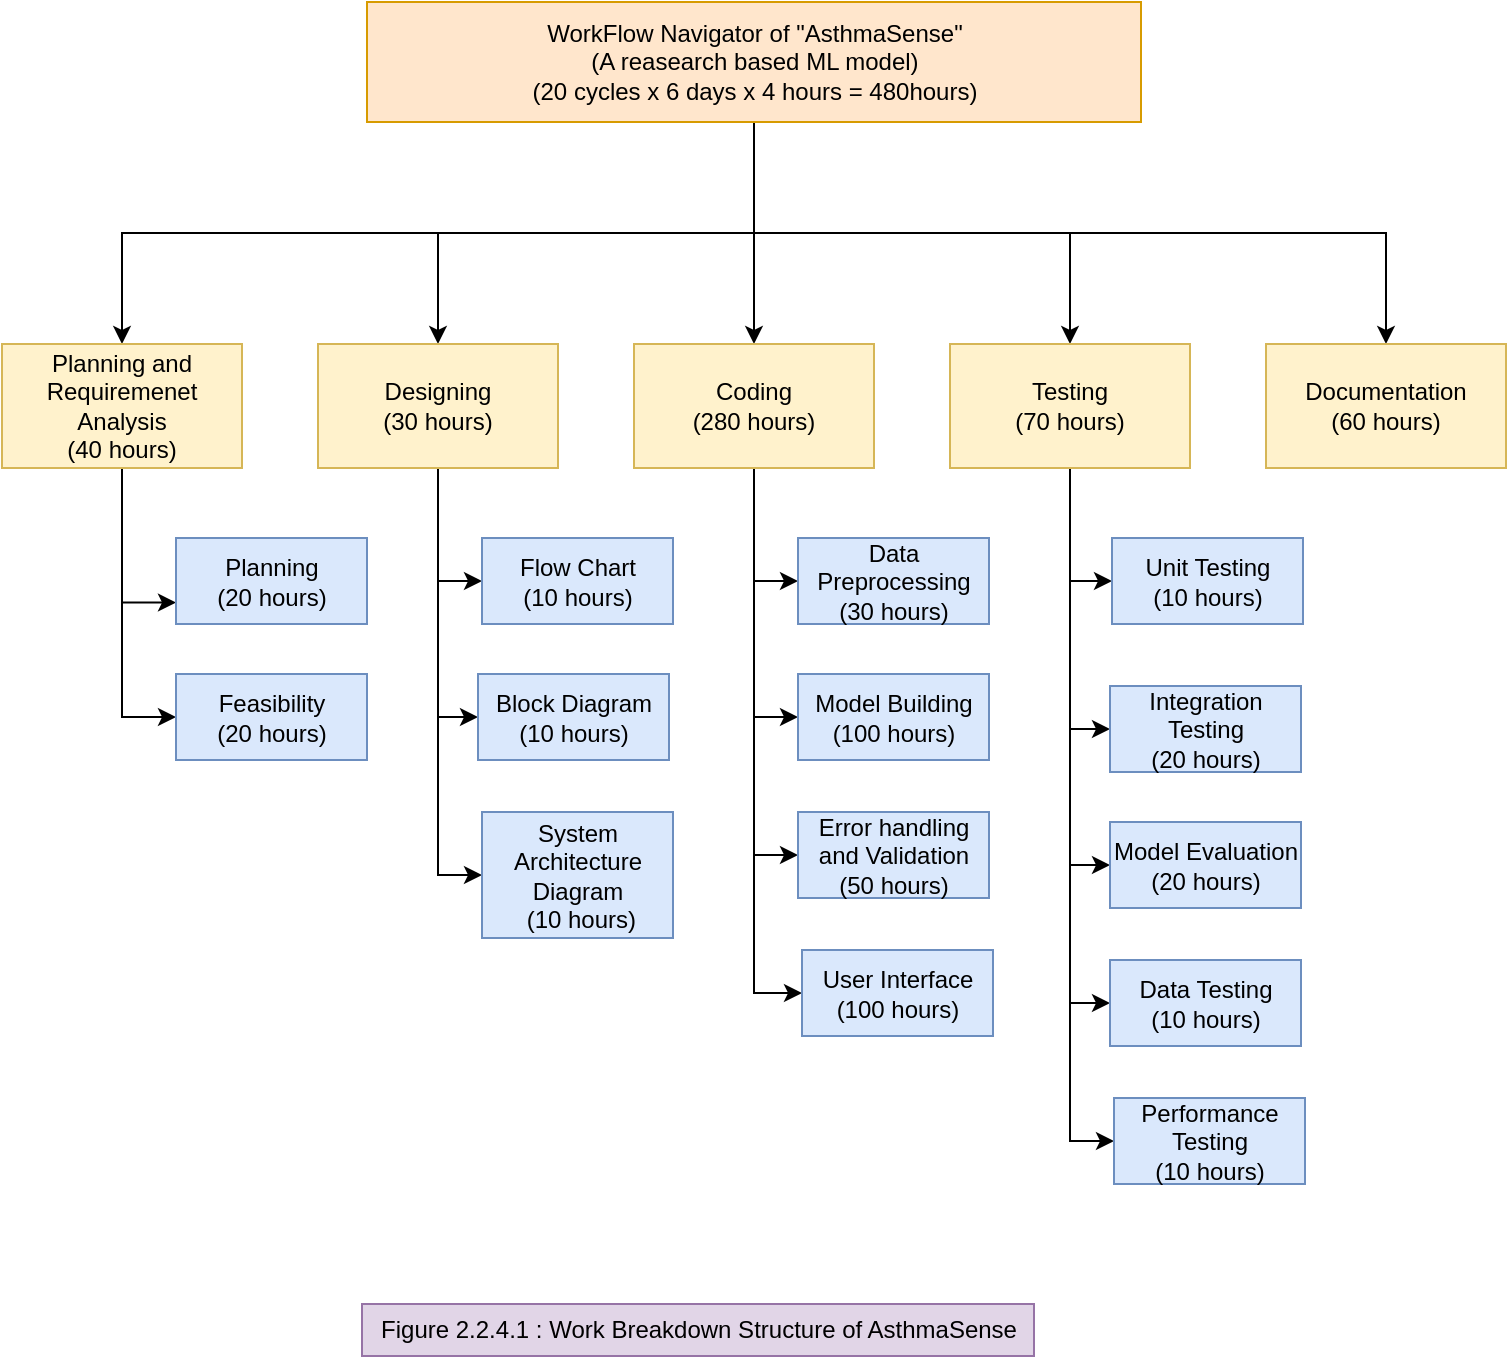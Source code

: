 <mxfile version="27.0.2">
  <diagram name="Page-1" id="NnBz1qYvu4d5HJ9JuOkY">
    <mxGraphModel dx="1028" dy="659" grid="0" gridSize="10" guides="1" tooltips="1" connect="1" arrows="1" fold="1" page="1" pageScale="1" pageWidth="827" pageHeight="1169" math="0" shadow="0">
      <root>
        <mxCell id="0" />
        <mxCell id="1" parent="0" />
        <mxCell id="V6zdbAI0bMIcwcF6ffVk-7" style="edgeStyle=orthogonalEdgeStyle;rounded=0;orthogonalLoop=1;jettySize=auto;html=1;exitX=0.5;exitY=1;exitDx=0;exitDy=0;entryX=0.5;entryY=0;entryDx=0;entryDy=0;" parent="1" source="V6zdbAI0bMIcwcF6ffVk-1" target="V6zdbAI0bMIcwcF6ffVk-4" edge="1">
          <mxGeometry relative="1" as="geometry" />
        </mxCell>
        <mxCell id="V6zdbAI0bMIcwcF6ffVk-9" style="edgeStyle=orthogonalEdgeStyle;rounded=0;orthogonalLoop=1;jettySize=auto;html=1;exitX=0.5;exitY=1;exitDx=0;exitDy=0;entryX=0.5;entryY=0;entryDx=0;entryDy=0;" parent="1" source="V6zdbAI0bMIcwcF6ffVk-1" target="V6zdbAI0bMIcwcF6ffVk-2" edge="1">
          <mxGeometry relative="1" as="geometry" />
        </mxCell>
        <mxCell id="V6zdbAI0bMIcwcF6ffVk-10" style="edgeStyle=orthogonalEdgeStyle;rounded=0;orthogonalLoop=1;jettySize=auto;html=1;exitX=0.5;exitY=1;exitDx=0;exitDy=0;" parent="1" source="V6zdbAI0bMIcwcF6ffVk-1" target="V6zdbAI0bMIcwcF6ffVk-3" edge="1">
          <mxGeometry relative="1" as="geometry" />
        </mxCell>
        <mxCell id="V6zdbAI0bMIcwcF6ffVk-11" style="edgeStyle=orthogonalEdgeStyle;rounded=0;orthogonalLoop=1;jettySize=auto;html=1;exitX=0.5;exitY=1;exitDx=0;exitDy=0;entryX=0.5;entryY=0;entryDx=0;entryDy=0;" parent="1" source="V6zdbAI0bMIcwcF6ffVk-1" target="V6zdbAI0bMIcwcF6ffVk-5" edge="1">
          <mxGeometry relative="1" as="geometry" />
        </mxCell>
        <mxCell id="V6zdbAI0bMIcwcF6ffVk-12" style="edgeStyle=orthogonalEdgeStyle;rounded=0;orthogonalLoop=1;jettySize=auto;html=1;exitX=0.5;exitY=1;exitDx=0;exitDy=0;entryX=0.5;entryY=0;entryDx=0;entryDy=0;" parent="1" source="V6zdbAI0bMIcwcF6ffVk-1" target="V6zdbAI0bMIcwcF6ffVk-6" edge="1">
          <mxGeometry relative="1" as="geometry" />
        </mxCell>
        <mxCell id="V6zdbAI0bMIcwcF6ffVk-1" value="WorkFlow Navigator of &quot;AsthmaSense&quot;&lt;div&gt;(A reasearch based ML model)&lt;br&gt;&lt;div&gt;(20 cycles x 6 days x 4 hours = 480hours)&lt;/div&gt;&lt;/div&gt;" style="rounded=0;whiteSpace=wrap;html=1;fillColor=#ffe6cc;strokeColor=#d79b00;" parent="1" vertex="1">
          <mxGeometry x="248.5" y="83" width="387" height="60" as="geometry" />
        </mxCell>
        <mxCell id="V6zdbAI0bMIcwcF6ffVk-17" style="edgeStyle=orthogonalEdgeStyle;rounded=0;orthogonalLoop=1;jettySize=auto;html=1;exitX=0.5;exitY=1;exitDx=0;exitDy=0;entryX=0;entryY=0.75;entryDx=0;entryDy=0;" parent="1" source="V6zdbAI0bMIcwcF6ffVk-2" target="V6zdbAI0bMIcwcF6ffVk-13" edge="1">
          <mxGeometry relative="1" as="geometry" />
        </mxCell>
        <mxCell id="V6zdbAI0bMIcwcF6ffVk-18" style="edgeStyle=orthogonalEdgeStyle;rounded=0;orthogonalLoop=1;jettySize=auto;html=1;exitX=0.5;exitY=1;exitDx=0;exitDy=0;entryX=0;entryY=0.5;entryDx=0;entryDy=0;" parent="1" source="V6zdbAI0bMIcwcF6ffVk-2" target="V6zdbAI0bMIcwcF6ffVk-14" edge="1">
          <mxGeometry relative="1" as="geometry" />
        </mxCell>
        <mxCell id="V6zdbAI0bMIcwcF6ffVk-2" value="Planning and Requiremenet Analysis&lt;div&gt;(40 hours)&lt;/div&gt;" style="rounded=0;whiteSpace=wrap;html=1;fillColor=#fff2cc;strokeColor=#d6b656;" parent="1" vertex="1">
          <mxGeometry x="66" y="254" width="120" height="62" as="geometry" />
        </mxCell>
        <mxCell id="V6zdbAI0bMIcwcF6ffVk-19" style="edgeStyle=orthogonalEdgeStyle;rounded=0;orthogonalLoop=1;jettySize=auto;html=1;exitX=0.5;exitY=1;exitDx=0;exitDy=0;entryX=0;entryY=0.5;entryDx=0;entryDy=0;" parent="1" source="V6zdbAI0bMIcwcF6ffVk-3" target="V6zdbAI0bMIcwcF6ffVk-15" edge="1">
          <mxGeometry relative="1" as="geometry" />
        </mxCell>
        <mxCell id="xiN8bI2v_HYGPcSdMRx4-11" style="edgeStyle=orthogonalEdgeStyle;rounded=0;orthogonalLoop=1;jettySize=auto;html=1;exitX=0.5;exitY=1;exitDx=0;exitDy=0;entryX=0;entryY=0.5;entryDx=0;entryDy=0;" edge="1" parent="1" source="V6zdbAI0bMIcwcF6ffVk-3" target="xiN8bI2v_HYGPcSdMRx4-9">
          <mxGeometry relative="1" as="geometry" />
        </mxCell>
        <mxCell id="xiN8bI2v_HYGPcSdMRx4-12" style="edgeStyle=orthogonalEdgeStyle;rounded=0;orthogonalLoop=1;jettySize=auto;html=1;exitX=0.5;exitY=1;exitDx=0;exitDy=0;entryX=0;entryY=0.5;entryDx=0;entryDy=0;" edge="1" parent="1" source="V6zdbAI0bMIcwcF6ffVk-3" target="xiN8bI2v_HYGPcSdMRx4-10">
          <mxGeometry relative="1" as="geometry" />
        </mxCell>
        <mxCell id="V6zdbAI0bMIcwcF6ffVk-3" value="Designing&lt;div&gt;(30 hours)&lt;/div&gt;" style="rounded=0;whiteSpace=wrap;html=1;fillColor=#fff2cc;strokeColor=#d6b656;" parent="1" vertex="1">
          <mxGeometry x="224" y="254" width="120" height="62" as="geometry" />
        </mxCell>
        <mxCell id="xiN8bI2v_HYGPcSdMRx4-4" style="edgeStyle=orthogonalEdgeStyle;rounded=0;orthogonalLoop=1;jettySize=auto;html=1;exitX=0.5;exitY=1;exitDx=0;exitDy=0;entryX=0;entryY=0.5;entryDx=0;entryDy=0;" edge="1" parent="1" source="V6zdbAI0bMIcwcF6ffVk-4" target="xiN8bI2v_HYGPcSdMRx4-1">
          <mxGeometry relative="1" as="geometry" />
        </mxCell>
        <mxCell id="xiN8bI2v_HYGPcSdMRx4-6" style="edgeStyle=orthogonalEdgeStyle;rounded=0;orthogonalLoop=1;jettySize=auto;html=1;exitX=0.5;exitY=1;exitDx=0;exitDy=0;entryX=0;entryY=0.5;entryDx=0;entryDy=0;" edge="1" parent="1" source="V6zdbAI0bMIcwcF6ffVk-4" target="xiN8bI2v_HYGPcSdMRx4-2">
          <mxGeometry relative="1" as="geometry" />
        </mxCell>
        <mxCell id="xiN8bI2v_HYGPcSdMRx4-7" style="edgeStyle=orthogonalEdgeStyle;rounded=0;orthogonalLoop=1;jettySize=auto;html=1;exitX=0.5;exitY=1;exitDx=0;exitDy=0;entryX=0;entryY=0.5;entryDx=0;entryDy=0;" edge="1" parent="1" source="V6zdbAI0bMIcwcF6ffVk-4" target="xiN8bI2v_HYGPcSdMRx4-5">
          <mxGeometry relative="1" as="geometry" />
        </mxCell>
        <mxCell id="xiN8bI2v_HYGPcSdMRx4-8" style="edgeStyle=orthogonalEdgeStyle;rounded=0;orthogonalLoop=1;jettySize=auto;html=1;exitX=0.5;exitY=1;exitDx=0;exitDy=0;entryX=0;entryY=0.5;entryDx=0;entryDy=0;" edge="1" parent="1" source="V6zdbAI0bMIcwcF6ffVk-4" target="xiN8bI2v_HYGPcSdMRx4-3">
          <mxGeometry relative="1" as="geometry" />
        </mxCell>
        <mxCell id="V6zdbAI0bMIcwcF6ffVk-4" value="Coding&lt;div&gt;(280 hours)&lt;/div&gt;" style="rounded=0;whiteSpace=wrap;html=1;fillColor=#fff2cc;strokeColor=#d6b656;" parent="1" vertex="1">
          <mxGeometry x="382" y="254" width="120" height="62" as="geometry" />
        </mxCell>
        <mxCell id="xiN8bI2v_HYGPcSdMRx4-18" style="edgeStyle=orthogonalEdgeStyle;rounded=0;orthogonalLoop=1;jettySize=auto;html=1;exitX=0.5;exitY=1;exitDx=0;exitDy=0;entryX=0;entryY=0.5;entryDx=0;entryDy=0;" edge="1" parent="1" source="V6zdbAI0bMIcwcF6ffVk-5" target="xiN8bI2v_HYGPcSdMRx4-13">
          <mxGeometry relative="1" as="geometry" />
        </mxCell>
        <mxCell id="xiN8bI2v_HYGPcSdMRx4-19" style="edgeStyle=orthogonalEdgeStyle;rounded=0;orthogonalLoop=1;jettySize=auto;html=1;exitX=0.5;exitY=1;exitDx=0;exitDy=0;entryX=0;entryY=0.5;entryDx=0;entryDy=0;" edge="1" parent="1" source="V6zdbAI0bMIcwcF6ffVk-5" target="xiN8bI2v_HYGPcSdMRx4-14">
          <mxGeometry relative="1" as="geometry" />
        </mxCell>
        <mxCell id="xiN8bI2v_HYGPcSdMRx4-20" style="edgeStyle=orthogonalEdgeStyle;rounded=0;orthogonalLoop=1;jettySize=auto;html=1;exitX=0.5;exitY=1;exitDx=0;exitDy=0;entryX=0;entryY=0.5;entryDx=0;entryDy=0;" edge="1" parent="1" source="V6zdbAI0bMIcwcF6ffVk-5" target="xiN8bI2v_HYGPcSdMRx4-15">
          <mxGeometry relative="1" as="geometry" />
        </mxCell>
        <mxCell id="xiN8bI2v_HYGPcSdMRx4-21" style="edgeStyle=orthogonalEdgeStyle;rounded=0;orthogonalLoop=1;jettySize=auto;html=1;exitX=0.5;exitY=1;exitDx=0;exitDy=0;entryX=0;entryY=0.5;entryDx=0;entryDy=0;" edge="1" parent="1" source="V6zdbAI0bMIcwcF6ffVk-5" target="xiN8bI2v_HYGPcSdMRx4-17">
          <mxGeometry relative="1" as="geometry" />
        </mxCell>
        <mxCell id="xiN8bI2v_HYGPcSdMRx4-22" style="edgeStyle=orthogonalEdgeStyle;rounded=0;orthogonalLoop=1;jettySize=auto;html=1;exitX=0.5;exitY=1;exitDx=0;exitDy=0;entryX=0;entryY=0.5;entryDx=0;entryDy=0;" edge="1" parent="1" source="V6zdbAI0bMIcwcF6ffVk-5" target="xiN8bI2v_HYGPcSdMRx4-16">
          <mxGeometry relative="1" as="geometry" />
        </mxCell>
        <mxCell id="V6zdbAI0bMIcwcF6ffVk-5" value="Testing&lt;div&gt;(70 hours)&lt;/div&gt;" style="rounded=0;whiteSpace=wrap;html=1;fillColor=#fff2cc;strokeColor=#d6b656;" parent="1" vertex="1">
          <mxGeometry x="540" y="254" width="120" height="62" as="geometry" />
        </mxCell>
        <mxCell id="V6zdbAI0bMIcwcF6ffVk-6" value="Documentation&lt;div&gt;(60 hours)&lt;/div&gt;" style="rounded=0;whiteSpace=wrap;html=1;fillColor=#fff2cc;strokeColor=#d6b656;" parent="1" vertex="1">
          <mxGeometry x="698" y="254" width="120" height="62" as="geometry" />
        </mxCell>
        <mxCell id="V6zdbAI0bMIcwcF6ffVk-13" value="Planning&lt;div&gt;(20 hours)&lt;/div&gt;" style="rounded=0;whiteSpace=wrap;html=1;fillColor=#dae8fc;strokeColor=#6c8ebf;" parent="1" vertex="1">
          <mxGeometry x="153" y="351" width="95.5" height="43" as="geometry" />
        </mxCell>
        <mxCell id="V6zdbAI0bMIcwcF6ffVk-14" value="Feasibility&lt;br&gt;&lt;div&gt;(20 hours)&lt;/div&gt;" style="rounded=0;whiteSpace=wrap;html=1;fillColor=#dae8fc;strokeColor=#6c8ebf;" parent="1" vertex="1">
          <mxGeometry x="153" y="419" width="95.5" height="43" as="geometry" />
        </mxCell>
        <mxCell id="V6zdbAI0bMIcwcF6ffVk-15" value="Flow Chart&lt;div&gt;(10 hours)&lt;/div&gt;" style="rounded=0;whiteSpace=wrap;html=1;fillColor=#dae8fc;strokeColor=#6c8ebf;" parent="1" vertex="1">
          <mxGeometry x="306" y="351" width="95.5" height="43" as="geometry" />
        </mxCell>
        <mxCell id="xiN8bI2v_HYGPcSdMRx4-1" value="Data Preprocessing&lt;div&gt;(30 hours)&lt;/div&gt;" style="rounded=0;whiteSpace=wrap;html=1;fillColor=#dae8fc;strokeColor=#6c8ebf;" vertex="1" parent="1">
          <mxGeometry x="464" y="351" width="95.5" height="43" as="geometry" />
        </mxCell>
        <mxCell id="xiN8bI2v_HYGPcSdMRx4-2" value="Model Building&lt;div&gt;(100 hours)&lt;/div&gt;" style="rounded=0;whiteSpace=wrap;html=1;fillColor=#dae8fc;strokeColor=#6c8ebf;" vertex="1" parent="1">
          <mxGeometry x="464" y="419" width="95.5" height="43" as="geometry" />
        </mxCell>
        <mxCell id="xiN8bI2v_HYGPcSdMRx4-3" value="User Interface&lt;div&gt;(100 hours)&lt;/div&gt;" style="rounded=0;whiteSpace=wrap;html=1;fillColor=#dae8fc;strokeColor=#6c8ebf;" vertex="1" parent="1">
          <mxGeometry x="466" y="557" width="95.5" height="43" as="geometry" />
        </mxCell>
        <mxCell id="xiN8bI2v_HYGPcSdMRx4-5" value="Error handling and Validation&lt;div&gt;(50 hours)&lt;/div&gt;" style="rounded=0;whiteSpace=wrap;html=1;fillColor=#dae8fc;strokeColor=#6c8ebf;" vertex="1" parent="1">
          <mxGeometry x="464" y="488" width="95.5" height="43" as="geometry" />
        </mxCell>
        <mxCell id="xiN8bI2v_HYGPcSdMRx4-9" value="Block Diagram&lt;div&gt;(10 hours)&lt;/div&gt;" style="rounded=0;whiteSpace=wrap;html=1;fillColor=#dae8fc;strokeColor=#6c8ebf;" vertex="1" parent="1">
          <mxGeometry x="304" y="419" width="95.5" height="43" as="geometry" />
        </mxCell>
        <mxCell id="xiN8bI2v_HYGPcSdMRx4-10" value="System Architecture Diagram&lt;div&gt;&amp;nbsp;(10 hours)&lt;/div&gt;" style="rounded=0;whiteSpace=wrap;html=1;fillColor=#dae8fc;strokeColor=#6c8ebf;" vertex="1" parent="1">
          <mxGeometry x="306" y="488" width="95.5" height="63" as="geometry" />
        </mxCell>
        <mxCell id="xiN8bI2v_HYGPcSdMRx4-13" value="Unit Testing&lt;div&gt;(10 hours)&lt;/div&gt;" style="rounded=0;whiteSpace=wrap;html=1;fillColor=#dae8fc;strokeColor=#6c8ebf;" vertex="1" parent="1">
          <mxGeometry x="621" y="351" width="95.5" height="43" as="geometry" />
        </mxCell>
        <mxCell id="xiN8bI2v_HYGPcSdMRx4-14" value="Integration Testing&lt;div&gt;(20 hours)&lt;/div&gt;" style="rounded=0;whiteSpace=wrap;html=1;fillColor=#dae8fc;strokeColor=#6c8ebf;" vertex="1" parent="1">
          <mxGeometry x="620" y="425" width="95.5" height="43" as="geometry" />
        </mxCell>
        <mxCell id="xiN8bI2v_HYGPcSdMRx4-15" value="Model Evaluation&lt;div&gt;(20 hours)&lt;/div&gt;" style="rounded=0;whiteSpace=wrap;html=1;fillColor=#dae8fc;strokeColor=#6c8ebf;" vertex="1" parent="1">
          <mxGeometry x="620" y="493" width="95.5" height="43" as="geometry" />
        </mxCell>
        <mxCell id="xiN8bI2v_HYGPcSdMRx4-16" value="Performance Testing&lt;div&gt;(10 hours)&lt;/div&gt;" style="rounded=0;whiteSpace=wrap;html=1;fillColor=#dae8fc;strokeColor=#6c8ebf;" vertex="1" parent="1">
          <mxGeometry x="622" y="631" width="95.5" height="43" as="geometry" />
        </mxCell>
        <mxCell id="xiN8bI2v_HYGPcSdMRx4-17" value="Data Testing&lt;div&gt;(10 hours)&lt;/div&gt;" style="rounded=0;whiteSpace=wrap;html=1;fillColor=#dae8fc;strokeColor=#6c8ebf;" vertex="1" parent="1">
          <mxGeometry x="620" y="562" width="95.5" height="43" as="geometry" />
        </mxCell>
        <mxCell id="xiN8bI2v_HYGPcSdMRx4-26" value="Figure 2.2.4.1 : Work Breakdown Structure of AsthmaSense" style="text;html=1;align=center;verticalAlign=middle;resizable=0;points=[];autosize=1;strokeColor=#9673a6;fillColor=#e1d5e7;" vertex="1" parent="1">
          <mxGeometry x="246" y="734" width="336" height="26" as="geometry" />
        </mxCell>
      </root>
    </mxGraphModel>
  </diagram>
</mxfile>
